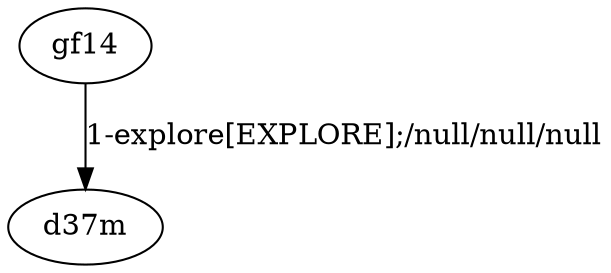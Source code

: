 # Total number of goals covered by this test: 1
# gf14 --> d37m

digraph g {
"gf14" -> "d37m" [label = "1-explore[EXPLORE];/null/null/null"];
}
